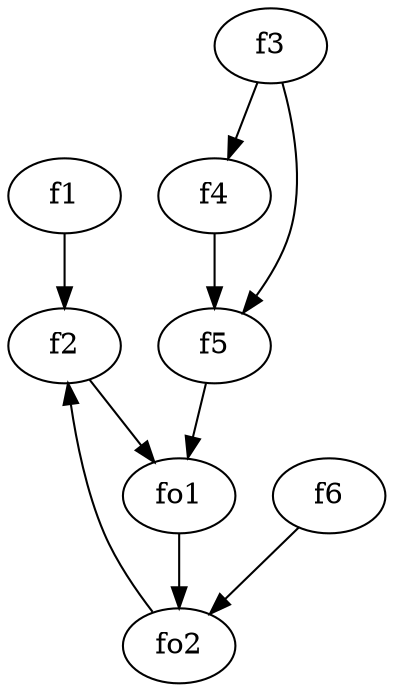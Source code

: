 strict digraph  {
f1;
f2;
f3;
f4;
f5;
f6;
fo1;
fo2;
f1 -> f2  [weight=2];
f2 -> fo1  [weight=2];
f3 -> f4  [weight=2];
f3 -> f5  [weight=2];
f4 -> f5  [weight=2];
f5 -> fo1  [weight=2];
f6 -> fo2  [weight=2];
fo1 -> fo2  [weight=2];
fo2 -> f2  [weight=2];
}
